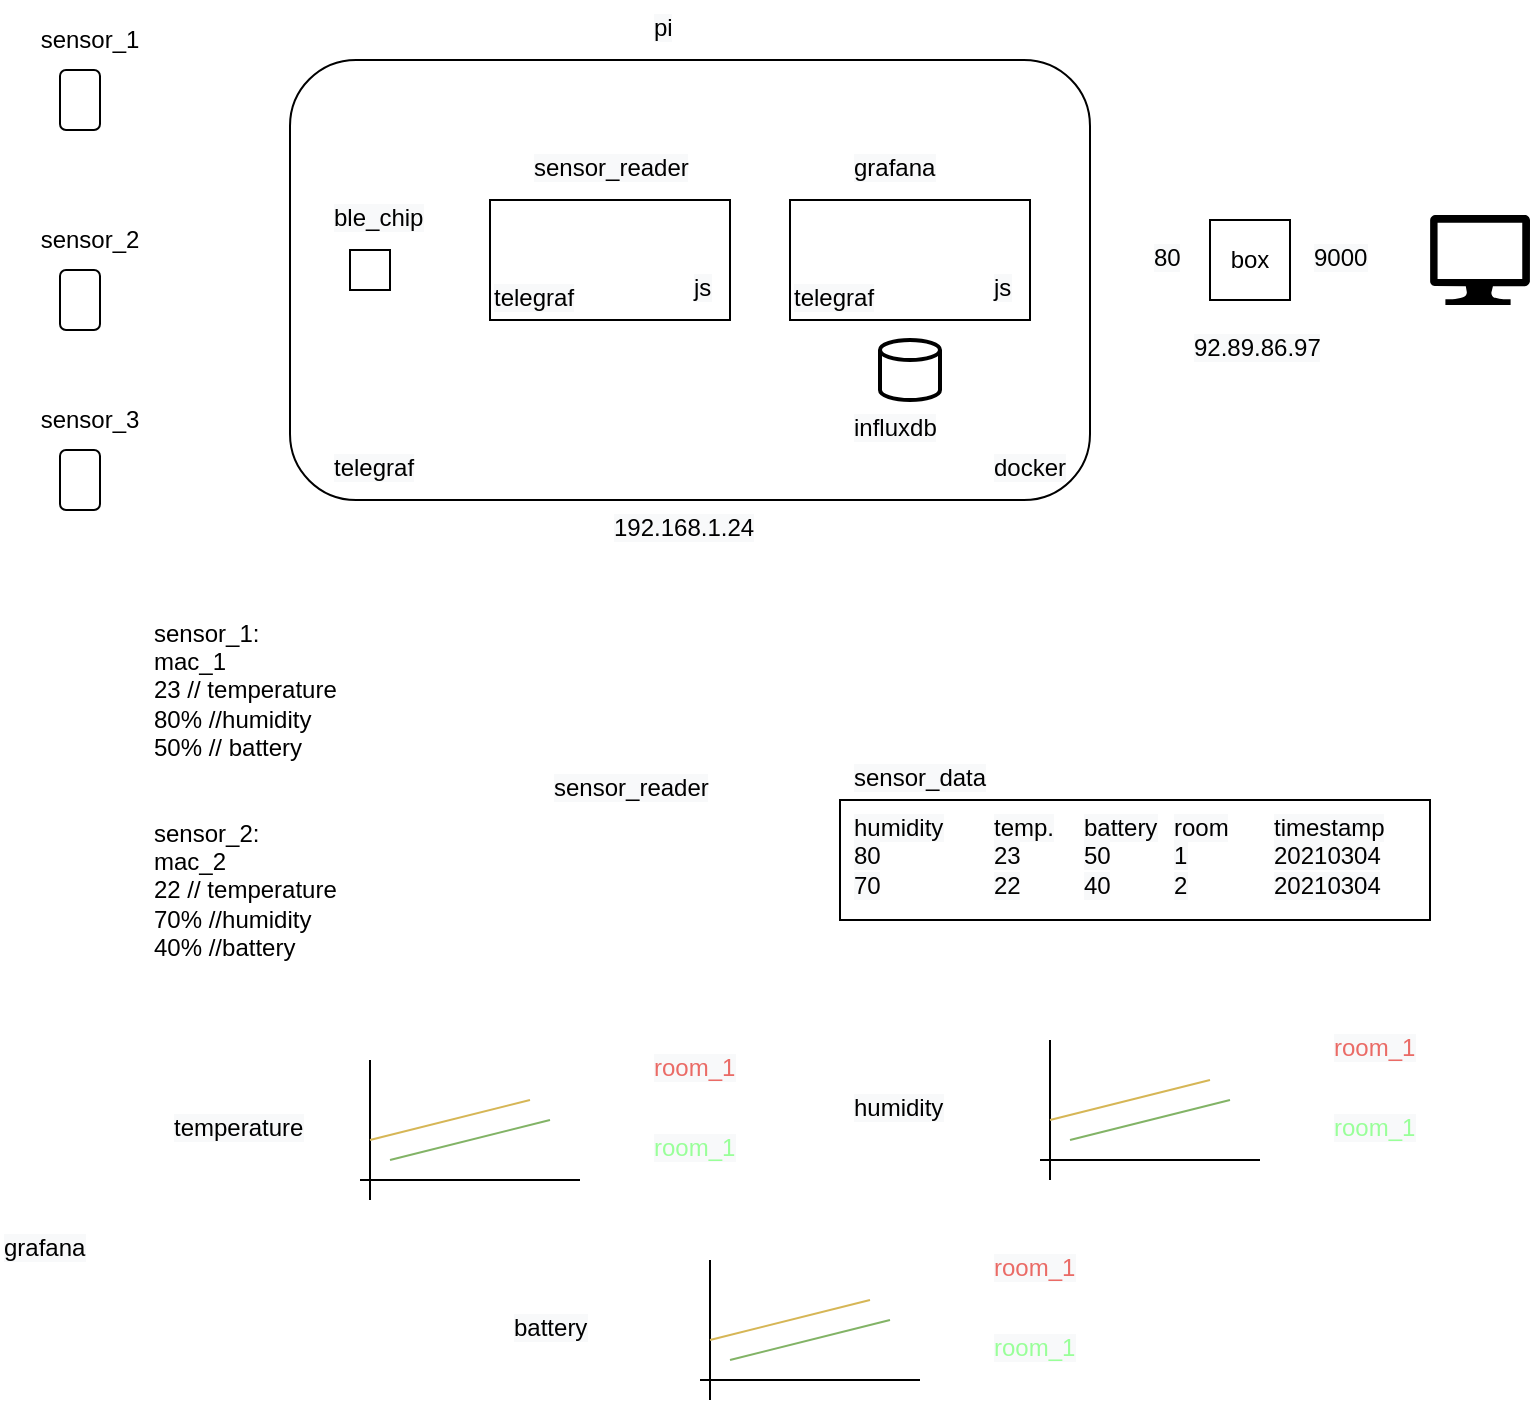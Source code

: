 <mxfile version="14.4.3" type="device"><diagram id="PAeAbWHeBl0QL8_sOsOD" name="Page-1"><mxGraphModel dx="1106" dy="852" grid="1" gridSize="10" guides="1" tooltips="1" connect="1" arrows="1" fold="1" page="1" pageScale="1" pageWidth="827" pageHeight="1169" math="0" shadow="0"><root><mxCell id="0"/><mxCell id="1" parent="0"/><mxCell id="rMVEIrWTfWqUWI8nhDot-5" value="" style="rounded=0;whiteSpace=wrap;html=1;fillColor=none;" parent="1" vertex="1"><mxGeometry x="445" y="520" width="295" height="60" as="geometry"/></mxCell><mxCell id="b_PIQdklsWiQhKnOGJ-d-17" value="" style="rounded=1;whiteSpace=wrap;html=1;" parent="1" vertex="1"><mxGeometry x="170" y="150" width="400" height="220" as="geometry"/></mxCell><mxCell id="b_PIQdklsWiQhKnOGJ-d-1" value="sensor_1" style="text;html=1;strokeColor=none;fillColor=none;align=center;verticalAlign=middle;whiteSpace=wrap;rounded=0;" parent="1" vertex="1"><mxGeometry x="50" y="130" width="40" height="20" as="geometry"/></mxCell><mxCell id="b_PIQdklsWiQhKnOGJ-d-2" value="" style="rounded=1;whiteSpace=wrap;html=1;rotation=90;" parent="1" vertex="1"><mxGeometry x="50" y="160" width="30" height="20" as="geometry"/></mxCell><mxCell id="b_PIQdklsWiQhKnOGJ-d-3" value="sensor_2" style="text;html=1;strokeColor=none;fillColor=none;align=center;verticalAlign=middle;whiteSpace=wrap;rounded=0;" parent="1" vertex="1"><mxGeometry x="50" y="230" width="40" height="20" as="geometry"/></mxCell><mxCell id="b_PIQdklsWiQhKnOGJ-d-4" value="" style="rounded=1;whiteSpace=wrap;html=1;rotation=90;" parent="1" vertex="1"><mxGeometry x="50" y="260" width="30" height="20" as="geometry"/></mxCell><mxCell id="b_PIQdklsWiQhKnOGJ-d-5" value="sensor_3" style="text;html=1;strokeColor=none;fillColor=none;align=center;verticalAlign=middle;whiteSpace=wrap;rounded=0;" parent="1" vertex="1"><mxGeometry x="50" y="320" width="40" height="20" as="geometry"/></mxCell><mxCell id="b_PIQdklsWiQhKnOGJ-d-6" value="" style="rounded=1;whiteSpace=wrap;html=1;rotation=90;" parent="1" vertex="1"><mxGeometry x="50" y="350" width="30" height="20" as="geometry"/></mxCell><mxCell id="b_PIQdklsWiQhKnOGJ-d-8" value="" style="strokeWidth=2;html=1;shape=mxgraph.flowchart.database;whiteSpace=wrap;" parent="1" vertex="1"><mxGeometry x="465" y="290" width="30" height="30" as="geometry"/></mxCell><mxCell id="b_PIQdklsWiQhKnOGJ-d-9" value="" style="rounded=0;whiteSpace=wrap;html=1;" parent="1" vertex="1"><mxGeometry x="270" y="220" width="120" height="60" as="geometry"/></mxCell><mxCell id="b_PIQdklsWiQhKnOGJ-d-10" value="" style="rounded=0;whiteSpace=wrap;html=1;" parent="1" vertex="1"><mxGeometry x="420" y="220" width="120" height="60" as="geometry"/></mxCell><mxCell id="b_PIQdklsWiQhKnOGJ-d-11" value="&lt;span style=&quot;color: rgb(0 , 0 , 0) ; font-family: &amp;#34;helvetica&amp;#34; ; font-size: 12px ; font-style: normal ; font-weight: 400 ; letter-spacing: normal ; text-align: center ; text-indent: 0px ; text-transform: none ; word-spacing: 0px ; background-color: rgb(248 , 249 , 250) ; display: inline ; float: none&quot;&gt;sensor_reader&lt;/span&gt;" style="text;whiteSpace=wrap;html=1;" parent="1" vertex="1"><mxGeometry x="290" y="190" width="80" height="20" as="geometry"/></mxCell><mxCell id="b_PIQdklsWiQhKnOGJ-d-12" value="&lt;span style=&quot;color: rgb(0 , 0 , 0) ; font-family: &amp;#34;helvetica&amp;#34; ; font-size: 12px ; font-style: normal ; font-weight: 400 ; letter-spacing: normal ; text-align: center ; text-indent: 0px ; text-transform: none ; word-spacing: 0px ; background-color: rgb(248 , 249 , 250) ; display: inline ; float: none&quot;&gt;grafana&lt;/span&gt;" style="text;whiteSpace=wrap;html=1;" parent="1" vertex="1"><mxGeometry x="450" y="190" width="80" height="20" as="geometry"/></mxCell><mxCell id="b_PIQdklsWiQhKnOGJ-d-15" value="&lt;span style=&quot;color: rgb(0 , 0 , 0) ; font-family: &amp;#34;helvetica&amp;#34; ; font-size: 12px ; font-style: normal ; font-weight: 400 ; letter-spacing: normal ; text-align: center ; text-indent: 0px ; text-transform: none ; word-spacing: 0px ; background-color: rgb(248 , 249 , 250) ; display: inline ; float: none&quot;&gt;js&lt;/span&gt;" style="text;whiteSpace=wrap;html=1;" parent="1" vertex="1"><mxGeometry x="370" y="250" width="20" height="20" as="geometry"/></mxCell><mxCell id="b_PIQdklsWiQhKnOGJ-d-16" value="&lt;span style=&quot;color: rgb(0 , 0 , 0) ; font-family: &amp;#34;helvetica&amp;#34; ; font-size: 12px ; font-style: normal ; font-weight: 400 ; letter-spacing: normal ; text-align: center ; text-indent: 0px ; text-transform: none ; word-spacing: 0px ; background-color: rgb(248 , 249 , 250) ; display: inline ; float: none&quot;&gt;js&lt;/span&gt;" style="text;whiteSpace=wrap;html=1;" parent="1" vertex="1"><mxGeometry x="520" y="250" width="20" height="20" as="geometry"/></mxCell><mxCell id="b_PIQdklsWiQhKnOGJ-d-18" value="&lt;span style=&quot;color: rgb(0 , 0 , 0) ; font-family: &amp;#34;helvetica&amp;#34; ; font-size: 12px ; font-style: normal ; font-weight: 400 ; letter-spacing: normal ; text-align: center ; text-indent: 0px ; text-transform: none ; word-spacing: 0px ; background-color: rgb(248 , 249 , 250) ; display: inline ; float: none&quot;&gt;pi&lt;/span&gt;" style="text;whiteSpace=wrap;html=1;" parent="1" vertex="1"><mxGeometry x="350" y="120" width="80" height="20" as="geometry"/></mxCell><mxCell id="b_PIQdklsWiQhKnOGJ-d-19" value="box" style="rounded=0;whiteSpace=wrap;html=1;" parent="1" vertex="1"><mxGeometry x="630" y="230" width="40" height="40" as="geometry"/></mxCell><mxCell id="b_PIQdklsWiQhKnOGJ-d-21" value="" style="verticalLabelPosition=bottom;html=1;verticalAlign=top;align=center;strokeColor=none;shape=mxgraph.azure.computer;pointerEvents=1;fillColor=#000000;" parent="1" vertex="1"><mxGeometry x="740" y="227.5" width="50" height="45" as="geometry"/></mxCell><mxCell id="b_PIQdklsWiQhKnOGJ-d-23" value="&lt;span style=&quot;color: rgb(0 , 0 , 0) ; font-family: &amp;#34;helvetica&amp;#34; ; font-size: 12px ; font-style: normal ; font-weight: 400 ; letter-spacing: normal ; text-align: center ; text-indent: 0px ; text-transform: none ; word-spacing: 0px ; background-color: rgb(248 , 249 , 250) ; display: inline ; float: none&quot;&gt;92.89.86.97&lt;/span&gt;" style="text;whiteSpace=wrap;html=1;" parent="1" vertex="1"><mxGeometry x="620" y="280" width="40" height="30" as="geometry"/></mxCell><mxCell id="b_PIQdklsWiQhKnOGJ-d-24" value="&lt;span style=&quot;color: rgb(0 , 0 , 0) ; font-family: &amp;#34;helvetica&amp;#34; ; font-size: 12px ; font-style: normal ; font-weight: 400 ; letter-spacing: normal ; text-align: center ; text-indent: 0px ; text-transform: none ; word-spacing: 0px ; background-color: rgb(248 , 249 , 250) ; display: inline ; float: none&quot;&gt;9000&lt;/span&gt;" style="text;whiteSpace=wrap;html=1;" parent="1" vertex="1"><mxGeometry x="680" y="235" width="40" height="30" as="geometry"/></mxCell><mxCell id="b_PIQdklsWiQhKnOGJ-d-25" value="&lt;span style=&quot;color: rgb(0 , 0 , 0) ; font-family: &amp;#34;helvetica&amp;#34; ; font-size: 12px ; font-style: normal ; font-weight: 400 ; letter-spacing: normal ; text-align: center ; text-indent: 0px ; text-transform: none ; word-spacing: 0px ; background-color: rgb(248 , 249 , 250) ; display: inline ; float: none&quot;&gt;80&lt;/span&gt;" style="text;whiteSpace=wrap;html=1;" parent="1" vertex="1"><mxGeometry x="600" y="235" width="20" height="25" as="geometry"/></mxCell><mxCell id="b_PIQdklsWiQhKnOGJ-d-26" value="&lt;span style=&quot;color: rgb(0 , 0 , 0) ; font-family: &amp;#34;helvetica&amp;#34; ; font-size: 12px ; font-style: normal ; font-weight: 400 ; letter-spacing: normal ; text-align: center ; text-indent: 0px ; text-transform: none ; word-spacing: 0px ; background-color: rgb(248 , 249 , 250) ; display: inline ; float: none&quot;&gt;192.168.1.24&lt;/span&gt;" style="text;whiteSpace=wrap;html=1;" parent="1" vertex="1"><mxGeometry x="330" y="370" width="40" height="30" as="geometry"/></mxCell><mxCell id="b_PIQdklsWiQhKnOGJ-d-27" value="&lt;span style=&quot;color: rgb(0 , 0 , 0) ; font-family: &amp;#34;helvetica&amp;#34; ; font-size: 12px ; font-style: normal ; font-weight: 400 ; letter-spacing: normal ; text-align: center ; text-indent: 0px ; text-transform: none ; word-spacing: 0px ; background-color: rgb(248 , 249 , 250) ; display: inline ; float: none&quot;&gt;influxdb&lt;/span&gt;" style="text;whiteSpace=wrap;html=1;" parent="1" vertex="1"><mxGeometry x="450" y="320" width="80" height="20" as="geometry"/></mxCell><mxCell id="b_PIQdklsWiQhKnOGJ-d-28" value="&lt;span style=&quot;color: rgb(0 , 0 , 0) ; font-family: &amp;#34;helvetica&amp;#34; ; font-size: 12px ; font-style: normal ; font-weight: 400 ; letter-spacing: normal ; text-align: center ; text-indent: 0px ; text-transform: none ; word-spacing: 0px ; background-color: rgb(248 , 249 , 250) ; display: inline ; float: none&quot;&gt;docker&lt;/span&gt;" style="text;whiteSpace=wrap;html=1;" parent="1" vertex="1"><mxGeometry x="520" y="340" width="30" height="20" as="geometry"/></mxCell><mxCell id="b_PIQdklsWiQhKnOGJ-d-29" value="" style="rounded=0;whiteSpace=wrap;html=1;" parent="1" vertex="1"><mxGeometry x="200" y="245" width="20" height="20" as="geometry"/></mxCell><mxCell id="b_PIQdklsWiQhKnOGJ-d-30" value="&lt;span style=&quot;color: rgb(0 , 0 , 0) ; font-family: &amp;#34;helvetica&amp;#34; ; font-size: 12px ; font-style: normal ; font-weight: 400 ; letter-spacing: normal ; text-align: center ; text-indent: 0px ; text-transform: none ; word-spacing: 0px ; background-color: rgb(248 , 249 , 250) ; display: inline ; float: none&quot;&gt;ble_chip&lt;/span&gt;" style="text;whiteSpace=wrap;html=1;" parent="1" vertex="1"><mxGeometry x="190" y="215" width="80" height="20" as="geometry"/></mxCell><mxCell id="b_PIQdklsWiQhKnOGJ-d-31" value="sensor_1:&lt;br&gt;mac_1&amp;nbsp;&amp;nbsp;&lt;br&gt;23 // temperature&lt;br&gt;80% //humidity&lt;br&gt;&lt;div&gt;&lt;span&gt;50% // battery&lt;/span&gt;&lt;/div&gt;" style="text;html=1;strokeColor=none;fillColor=none;align=left;verticalAlign=middle;whiteSpace=wrap;rounded=0;" parent="1" vertex="1"><mxGeometry x="100" y="430" width="140" height="70" as="geometry"/></mxCell><mxCell id="b_PIQdklsWiQhKnOGJ-d-32" value="sensor_2:&lt;br&gt;mac_2&amp;nbsp;&amp;nbsp;&lt;br&gt;22 // temperature&lt;br&gt;70% //humidity&lt;br&gt;&lt;div&gt;40% //battery&lt;/div&gt;" style="text;html=1;strokeColor=none;fillColor=none;align=left;verticalAlign=middle;whiteSpace=wrap;rounded=0;" parent="1" vertex="1"><mxGeometry x="100" y="530" width="110" height="70" as="geometry"/></mxCell><mxCell id="b_PIQdklsWiQhKnOGJ-d-33" value="&lt;span style=&quot;color: rgb(0 , 0 , 0) ; font-family: &amp;#34;helvetica&amp;#34; ; font-size: 12px ; font-style: normal ; font-weight: 400 ; letter-spacing: normal ; text-align: center ; text-indent: 0px ; text-transform: none ; word-spacing: 0px ; background-color: rgb(248 , 249 , 250) ; display: inline ; float: none&quot;&gt;sensor_reader&lt;/span&gt;" style="text;whiteSpace=wrap;html=1;" parent="1" vertex="1"><mxGeometry x="300" y="500" width="80" height="20" as="geometry"/></mxCell><mxCell id="b_PIQdklsWiQhKnOGJ-d-35" value="&lt;span style=&quot;color: rgb(0 , 0 , 0) ; font-family: &amp;#34;helvetica&amp;#34; ; font-size: 12px ; font-style: normal ; font-weight: 400 ; letter-spacing: normal ; text-align: left ; text-indent: 0px ; text-transform: none ; word-spacing: 0px ; background-color: rgb(248 , 249 , 250) ; display: inline ; float: none&quot;&gt;sensor_data&lt;/span&gt;" style="text;whiteSpace=wrap;html=1;" parent="1" vertex="1"><mxGeometry x="450" y="495" width="90" height="30" as="geometry"/></mxCell><mxCell id="b_PIQdklsWiQhKnOGJ-d-37" value="&lt;span style=&quot;color: rgb(0 , 0 , 0) ; font-family: &amp;#34;helvetica&amp;#34; ; font-size: 12px ; font-style: normal ; font-weight: 400 ; letter-spacing: normal ; text-align: left ; text-indent: 0px ; text-transform: none ; word-spacing: 0px ; background-color: rgb(248 , 249 , 250) ; display: inline ; float: none&quot;&gt;temp.&lt;br&gt;23&lt;br&gt;22&lt;br&gt;&lt;/span&gt;" style="text;whiteSpace=wrap;html=1;" parent="1" vertex="1"><mxGeometry x="520" y="520" width="45" height="40" as="geometry"/></mxCell><mxCell id="b_PIQdklsWiQhKnOGJ-d-38" value="&lt;span style=&quot;color: rgb(0 , 0 , 0) ; font-family: &amp;#34;helvetica&amp;#34; ; font-size: 12px ; font-style: normal ; font-weight: 400 ; letter-spacing: normal ; text-align: left ; text-indent: 0px ; text-transform: none ; word-spacing: 0px ; background-color: rgb(248 , 249 , 250) ; display: inline ; float: none&quot;&gt;room&lt;br&gt;1&lt;br&gt;2&lt;br&gt;&lt;/span&gt;" style="text;whiteSpace=wrap;html=1;" parent="1" vertex="1"><mxGeometry x="610" y="520" width="45" height="40" as="geometry"/></mxCell><mxCell id="rMVEIrWTfWqUWI8nhDot-6" value="&lt;span style=&quot;color: rgb(0 , 0 , 0) ; font-family: &amp;#34;helvetica&amp;#34; ; font-size: 12px ; font-style: normal ; font-weight: 400 ; letter-spacing: normal ; text-align: left ; text-indent: 0px ; text-transform: none ; word-spacing: 0px ; background-color: rgb(248 , 249 , 250) ; display: inline ; float: none&quot;&gt;humidity&lt;br&gt;80&lt;br&gt;70&lt;br&gt;&lt;/span&gt;" style="text;whiteSpace=wrap;html=1;" parent="1" vertex="1"><mxGeometry x="450" y="520" width="80" height="30" as="geometry"/></mxCell><mxCell id="rMVEIrWTfWqUWI8nhDot-7" value="&lt;span style=&quot;color: rgb(0 , 0 , 0) ; font-family: &amp;#34;helvetica&amp;#34; ; font-size: 12px ; font-style: normal ; font-weight: 400 ; letter-spacing: normal ; text-align: center ; text-indent: 0px ; text-transform: none ; word-spacing: 0px ; background-color: rgb(248 , 249 , 250) ; display: inline ; float: none&quot;&gt;grafana&lt;/span&gt;" style="text;whiteSpace=wrap;html=1;" parent="1" vertex="1"><mxGeometry x="25" y="730" width="80" height="20" as="geometry"/></mxCell><mxCell id="rMVEIrWTfWqUWI8nhDot-8" value="" style="endArrow=none;html=1;" parent="1" edge="1"><mxGeometry width="50" height="50" relative="1" as="geometry"><mxPoint x="210" y="720" as="sourcePoint"/><mxPoint x="210" y="650" as="targetPoint"/></mxGeometry></mxCell><mxCell id="rMVEIrWTfWqUWI8nhDot-9" value="" style="endArrow=none;html=1;" parent="1" edge="1"><mxGeometry width="50" height="50" relative="1" as="geometry"><mxPoint x="315" y="710" as="sourcePoint"/><mxPoint x="205" y="710" as="targetPoint"/></mxGeometry></mxCell><mxCell id="rMVEIrWTfWqUWI8nhDot-11" value="" style="endArrow=none;html=1;fillColor=#fff2cc;strokeColor=#d6b656;" parent="1" edge="1"><mxGeometry width="50" height="50" relative="1" as="geometry"><mxPoint x="210" y="690" as="sourcePoint"/><mxPoint x="290" y="670" as="targetPoint"/></mxGeometry></mxCell><mxCell id="rMVEIrWTfWqUWI8nhDot-12" value="" style="endArrow=none;html=1;fillColor=#d5e8d4;strokeColor=#82b366;" parent="1" edge="1"><mxGeometry width="50" height="50" relative="1" as="geometry"><mxPoint x="220" y="700" as="sourcePoint"/><mxPoint x="300" y="680" as="targetPoint"/></mxGeometry></mxCell><mxCell id="rMVEIrWTfWqUWI8nhDot-13" value="&lt;span style=&quot;font-family: &amp;quot;helvetica&amp;quot; ; font-size: 12px ; font-style: normal ; font-weight: 400 ; letter-spacing: normal ; text-align: center ; text-indent: 0px ; text-transform: none ; word-spacing: 0px ; background-color: rgb(248 , 249 , 250) ; display: inline ; float: none&quot;&gt;&lt;font&gt;room_1&lt;/font&gt;&lt;/span&gt;" style="text;whiteSpace=wrap;html=1;fontColor=#EA6B66;" parent="1" vertex="1"><mxGeometry x="350" y="640" width="80" height="30" as="geometry"/></mxCell><mxCell id="rMVEIrWTfWqUWI8nhDot-14" value="&lt;span style=&quot;font-family: &amp;quot;helvetica&amp;quot; ; font-size: 12px ; font-style: normal ; font-weight: 400 ; letter-spacing: normal ; text-align: center ; text-indent: 0px ; text-transform: none ; word-spacing: 0px ; background-color: rgb(248 , 249 , 250) ; display: inline ; float: none&quot;&gt;&lt;font&gt;room_1&lt;/font&gt;&lt;/span&gt;" style="text;whiteSpace=wrap;html=1;fontColor=#99FF99;" parent="1" vertex="1"><mxGeometry x="350" y="680" width="80" height="30" as="geometry"/></mxCell><mxCell id="rMVEIrWTfWqUWI8nhDot-15" value="&lt;span style=&quot;color: rgb(0 , 0 , 0) ; font-family: &amp;#34;helvetica&amp;#34; ; font-size: 12px ; font-style: normal ; font-weight: 400 ; letter-spacing: normal ; text-align: center ; text-indent: 0px ; text-transform: none ; word-spacing: 0px ; background-color: rgb(248 , 249 , 250) ; display: inline ; float: none&quot;&gt;temperature&lt;/span&gt;" style="text;whiteSpace=wrap;html=1;" parent="1" vertex="1"><mxGeometry x="110" y="670" width="80" height="20" as="geometry"/></mxCell><mxCell id="rMVEIrWTfWqUWI8nhDot-16" value="" style="endArrow=none;html=1;" parent="1" edge="1"><mxGeometry width="50" height="50" relative="1" as="geometry"><mxPoint x="550" y="710" as="sourcePoint"/><mxPoint x="550" y="640" as="targetPoint"/></mxGeometry></mxCell><mxCell id="rMVEIrWTfWqUWI8nhDot-17" value="" style="endArrow=none;html=1;" parent="1" edge="1"><mxGeometry width="50" height="50" relative="1" as="geometry"><mxPoint x="655" y="700" as="sourcePoint"/><mxPoint x="545" y="700" as="targetPoint"/></mxGeometry></mxCell><mxCell id="rMVEIrWTfWqUWI8nhDot-18" value="" style="endArrow=none;html=1;fillColor=#fff2cc;strokeColor=#d6b656;" parent="1" edge="1"><mxGeometry width="50" height="50" relative="1" as="geometry"><mxPoint x="550" y="680" as="sourcePoint"/><mxPoint x="630" y="660" as="targetPoint"/></mxGeometry></mxCell><mxCell id="rMVEIrWTfWqUWI8nhDot-19" value="" style="endArrow=none;html=1;fillColor=#d5e8d4;strokeColor=#82b366;" parent="1" edge="1"><mxGeometry width="50" height="50" relative="1" as="geometry"><mxPoint x="560" y="690" as="sourcePoint"/><mxPoint x="640" y="670" as="targetPoint"/></mxGeometry></mxCell><mxCell id="rMVEIrWTfWqUWI8nhDot-20" value="&lt;span style=&quot;font-family: &amp;quot;helvetica&amp;quot; ; font-size: 12px ; font-style: normal ; font-weight: 400 ; letter-spacing: normal ; text-align: center ; text-indent: 0px ; text-transform: none ; word-spacing: 0px ; background-color: rgb(248 , 249 , 250) ; display: inline ; float: none&quot;&gt;&lt;font&gt;room_1&lt;/font&gt;&lt;/span&gt;" style="text;whiteSpace=wrap;html=1;fontColor=#EA6B66;" parent="1" vertex="1"><mxGeometry x="690" y="630" width="80" height="30" as="geometry"/></mxCell><mxCell id="rMVEIrWTfWqUWI8nhDot-21" value="&lt;span style=&quot;font-family: &amp;quot;helvetica&amp;quot; ; font-size: 12px ; font-style: normal ; font-weight: 400 ; letter-spacing: normal ; text-align: center ; text-indent: 0px ; text-transform: none ; word-spacing: 0px ; background-color: rgb(248 , 249 , 250) ; display: inline ; float: none&quot;&gt;&lt;font&gt;room_1&lt;/font&gt;&lt;/span&gt;" style="text;whiteSpace=wrap;html=1;fontColor=#99FF99;" parent="1" vertex="1"><mxGeometry x="690" y="670" width="80" height="30" as="geometry"/></mxCell><mxCell id="rMVEIrWTfWqUWI8nhDot-22" value="&lt;span style=&quot;color: rgb(0 , 0 , 0) ; font-family: &amp;#34;helvetica&amp;#34; ; font-size: 12px ; font-style: normal ; font-weight: 400 ; letter-spacing: normal ; text-align: center ; text-indent: 0px ; text-transform: none ; word-spacing: 0px ; background-color: rgb(248 , 249 , 250) ; display: inline ; float: none&quot;&gt;humidity&lt;/span&gt;" style="text;whiteSpace=wrap;html=1;" parent="1" vertex="1"><mxGeometry x="450" y="660" width="80" height="20" as="geometry"/></mxCell><mxCell id="rMVEIrWTfWqUWI8nhDot-23" value="" style="endArrow=none;html=1;" parent="1" edge="1"><mxGeometry width="50" height="50" relative="1" as="geometry"><mxPoint x="380" y="820" as="sourcePoint"/><mxPoint x="380" y="750" as="targetPoint"/></mxGeometry></mxCell><mxCell id="rMVEIrWTfWqUWI8nhDot-24" value="" style="endArrow=none;html=1;" parent="1" edge="1"><mxGeometry width="50" height="50" relative="1" as="geometry"><mxPoint x="485" y="810" as="sourcePoint"/><mxPoint x="375" y="810" as="targetPoint"/></mxGeometry></mxCell><mxCell id="rMVEIrWTfWqUWI8nhDot-25" value="" style="endArrow=none;html=1;fillColor=#fff2cc;strokeColor=#d6b656;" parent="1" edge="1"><mxGeometry width="50" height="50" relative="1" as="geometry"><mxPoint x="380" y="790" as="sourcePoint"/><mxPoint x="460" y="770" as="targetPoint"/></mxGeometry></mxCell><mxCell id="rMVEIrWTfWqUWI8nhDot-26" value="" style="endArrow=none;html=1;fillColor=#d5e8d4;strokeColor=#82b366;" parent="1" edge="1"><mxGeometry width="50" height="50" relative="1" as="geometry"><mxPoint x="390" y="800" as="sourcePoint"/><mxPoint x="470" y="780" as="targetPoint"/></mxGeometry></mxCell><mxCell id="rMVEIrWTfWqUWI8nhDot-27" value="&lt;span style=&quot;font-family: &amp;quot;helvetica&amp;quot; ; font-size: 12px ; font-style: normal ; font-weight: 400 ; letter-spacing: normal ; text-align: center ; text-indent: 0px ; text-transform: none ; word-spacing: 0px ; background-color: rgb(248 , 249 , 250) ; display: inline ; float: none&quot;&gt;&lt;font&gt;room_1&lt;/font&gt;&lt;/span&gt;" style="text;whiteSpace=wrap;html=1;fontColor=#EA6B66;" parent="1" vertex="1"><mxGeometry x="520" y="740" width="80" height="30" as="geometry"/></mxCell><mxCell id="rMVEIrWTfWqUWI8nhDot-28" value="&lt;span style=&quot;font-family: &amp;quot;helvetica&amp;quot; ; font-size: 12px ; font-style: normal ; font-weight: 400 ; letter-spacing: normal ; text-align: center ; text-indent: 0px ; text-transform: none ; word-spacing: 0px ; background-color: rgb(248 , 249 , 250) ; display: inline ; float: none&quot;&gt;&lt;font&gt;room_1&lt;/font&gt;&lt;/span&gt;" style="text;whiteSpace=wrap;html=1;fontColor=#99FF99;" parent="1" vertex="1"><mxGeometry x="520" y="780" width="80" height="30" as="geometry"/></mxCell><mxCell id="rMVEIrWTfWqUWI8nhDot-29" value="&lt;span style=&quot;color: rgb(0 , 0 , 0) ; font-family: &amp;#34;helvetica&amp;#34; ; font-size: 12px ; font-style: normal ; font-weight: 400 ; letter-spacing: normal ; text-align: center ; text-indent: 0px ; text-transform: none ; word-spacing: 0px ; background-color: rgb(248 , 249 , 250) ; display: inline ; float: none&quot;&gt;battery&lt;/span&gt;" style="text;whiteSpace=wrap;html=1;" parent="1" vertex="1"><mxGeometry x="280" y="770" width="80" height="20" as="geometry"/></mxCell><mxCell id="xkvh2J2I9SGPR1glFcar-1" value="&lt;span style=&quot;color: rgb(0 , 0 , 0) ; font-family: &amp;#34;helvetica&amp;#34; ; font-size: 12px ; font-style: normal ; font-weight: 400 ; letter-spacing: normal ; text-align: left ; text-indent: 0px ; text-transform: none ; word-spacing: 0px ; background-color: rgb(248 , 249 , 250) ; display: inline ; float: none&quot;&gt;timestamp&lt;br&gt;20210304&lt;br&gt;20210304&lt;br&gt;&lt;/span&gt;" style="text;whiteSpace=wrap;html=1;" parent="1" vertex="1"><mxGeometry x="660" y="520" width="80" height="30" as="geometry"/></mxCell><mxCell id="xkvh2J2I9SGPR1glFcar-3" value="&lt;span style=&quot;color: rgb(0 , 0 , 0) ; font-family: &amp;#34;helvetica&amp;#34; ; font-size: 12px ; font-style: normal ; font-weight: 400 ; letter-spacing: normal ; text-align: left ; text-indent: 0px ; text-transform: none ; word-spacing: 0px ; background-color: rgb(248 , 249 , 250) ; display: inline ; float: none&quot;&gt;battery&lt;br&gt;50&lt;br&gt;40&lt;br&gt;&lt;/span&gt;" style="text;whiteSpace=wrap;html=1;" parent="1" vertex="1"><mxGeometry x="565" y="520" width="45" height="40" as="geometry"/></mxCell><mxCell id="hAUzS6DTGlbUQh4TCgs1-2" value="&lt;span style=&quot;color: rgb(0 , 0 , 0) ; font-family: &amp;#34;helvetica&amp;#34; ; font-size: 12px ; font-style: normal ; font-weight: 400 ; letter-spacing: normal ; text-align: center ; text-indent: 0px ; text-transform: none ; word-spacing: 0px ; background-color: rgb(248 , 249 , 250) ; display: inline ; float: none&quot;&gt;telegraf&lt;/span&gt;" style="text;whiteSpace=wrap;html=1;" vertex="1" parent="1"><mxGeometry x="270" y="255" width="50" height="25" as="geometry"/></mxCell><mxCell id="hAUzS6DTGlbUQh4TCgs1-3" value="&lt;span style=&quot;color: rgb(0 , 0 , 0) ; font-family: &amp;#34;helvetica&amp;#34; ; font-size: 12px ; font-style: normal ; font-weight: 400 ; letter-spacing: normal ; text-align: center ; text-indent: 0px ; text-transform: none ; word-spacing: 0px ; background-color: rgb(248 , 249 , 250) ; display: inline ; float: none&quot;&gt;telegraf&lt;/span&gt;" style="text;whiteSpace=wrap;html=1;" vertex="1" parent="1"><mxGeometry x="420" y="255" width="50" height="25" as="geometry"/></mxCell><mxCell id="hAUzS6DTGlbUQh4TCgs1-4" value="&lt;span style=&quot;color: rgb(0 , 0 , 0) ; font-family: &amp;#34;helvetica&amp;#34; ; font-size: 12px ; font-style: normal ; font-weight: 400 ; letter-spacing: normal ; text-align: center ; text-indent: 0px ; text-transform: none ; word-spacing: 0px ; background-color: rgb(248 , 249 , 250) ; display: inline ; float: none&quot;&gt;telegraf&lt;/span&gt;" style="text;whiteSpace=wrap;html=1;" vertex="1" parent="1"><mxGeometry x="190" y="340" width="50" height="25" as="geometry"/></mxCell></root></mxGraphModel></diagram></mxfile>